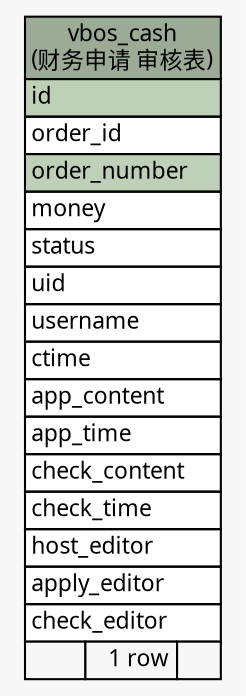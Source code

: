 // dot 2.26.0 on Linux 2.6.32-504.3.3.el6.x86_64
// SchemaSpy rev Unknown
digraph "vbos_cash" {
  graph [
    rankdir="RL"
    bgcolor="#f7f7f7"
    nodesep="0.18"
    ranksep="0.46"
    fontname="Microsoft YaHei"
    fontsize="11"
  ];
  node [
    fontname="Microsoft YaHei"
    fontsize="11"
    shape="plaintext"
  ];
  edge [
    arrowsize="0.8"
  ];
  "vbos_cash" [
    label=<
    <TABLE BORDER="0" CELLBORDER="1" CELLSPACING="0" BGCOLOR="#ffffff">
      <TR><TD COLSPAN="3" BGCOLOR="#9bab96" ALIGN="CENTER">vbos_cash<br/>(财务申请 审核表)</TD></TR>
      <TR><TD PORT="id" COLSPAN="3" BGCOLOR="#bed1b8" ALIGN="LEFT">id</TD></TR>
      <TR><TD PORT="order_id" COLSPAN="3" ALIGN="LEFT">order_id</TD></TR>
      <TR><TD PORT="order_number" COLSPAN="3" BGCOLOR="#bed1b8" ALIGN="LEFT">order_number</TD></TR>
      <TR><TD PORT="money" COLSPAN="3" ALIGN="LEFT">money</TD></TR>
      <TR><TD PORT="status" COLSPAN="3" ALIGN="LEFT">status</TD></TR>
      <TR><TD PORT="uid" COLSPAN="3" ALIGN="LEFT">uid</TD></TR>
      <TR><TD PORT="username" COLSPAN="3" ALIGN="LEFT">username</TD></TR>
      <TR><TD PORT="ctime" COLSPAN="3" ALIGN="LEFT">ctime</TD></TR>
      <TR><TD PORT="app_content" COLSPAN="3" ALIGN="LEFT">app_content</TD></TR>
      <TR><TD PORT="app_time" COLSPAN="3" ALIGN="LEFT">app_time</TD></TR>
      <TR><TD PORT="check_content" COLSPAN="3" ALIGN="LEFT">check_content</TD></TR>
      <TR><TD PORT="check_time" COLSPAN="3" ALIGN="LEFT">check_time</TD></TR>
      <TR><TD PORT="host_editor" COLSPAN="3" ALIGN="LEFT">host_editor</TD></TR>
      <TR><TD PORT="apply_editor" COLSPAN="3" ALIGN="LEFT">apply_editor</TD></TR>
      <TR><TD PORT="check_editor" COLSPAN="3" ALIGN="LEFT">check_editor</TD></TR>
      <TR><TD ALIGN="LEFT" BGCOLOR="#f7f7f7">  </TD><TD ALIGN="RIGHT" BGCOLOR="#f7f7f7">1 row</TD><TD ALIGN="RIGHT" BGCOLOR="#f7f7f7">  </TD></TR>
    </TABLE>>
    URL="tables/vbos_cash.html"
    tooltip="vbos_cash"
  ];
}

